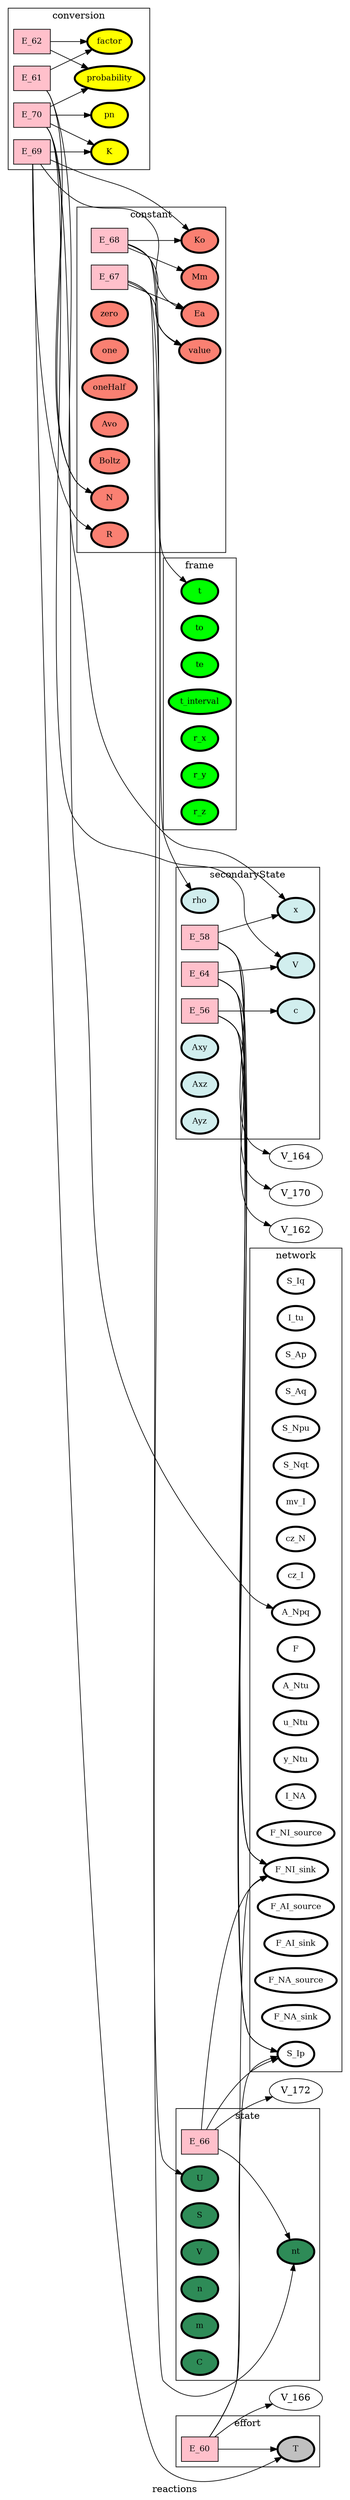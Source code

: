 digraph reactions {
label=reactions;
rankdir=LR;
subgraph cluster_reactions___network {
label=network;
rankdir=LR;
V_10 [fillcolor=white, fontsize=12, label=S_Iq, penwidth=3, style=filled];
V_11 [fillcolor=white, fontsize=12, label=I_tu, penwidth=3, style=filled];
V_12 [fillcolor=white, fontsize=12, label=S_Ap, penwidth=3, style=filled];
V_13 [fillcolor=white, fontsize=12, label=S_Aq, penwidth=3, style=filled];
V_14 [fillcolor=white, fontsize=12, label=S_Npu, penwidth=3, style=filled];
V_15 [fillcolor=white, fontsize=12, label=S_Nqt, penwidth=3, style=filled];
V_16 [fillcolor=white, fontsize=12, label=mv_I, penwidth=3, style=filled];
V_17 [fillcolor=white, fontsize=12, label=cz_N, penwidth=3, style=filled];
V_18 [fillcolor=white, fontsize=12, label=cz_I, penwidth=3, style=filled];
V_19 [fillcolor=white, fontsize=12, label=A_Npq, penwidth=3, style=filled];
V_2 [fillcolor=white, fontsize=12, label=F, penwidth=3, style=filled];
V_20 [fillcolor=white, fontsize=12, label=A_Ntu, penwidth=3, style=filled];
V_21 [fillcolor=white, fontsize=12, label=u_Ntu, penwidth=3, style=filled];
V_22 [fillcolor=white, fontsize=12, label=y_Ntu, penwidth=3, style=filled];
V_27 [fillcolor=white, fontsize=12, label=I_NA, penwidth=3, style=filled];
V_3 [fillcolor=white, fontsize=12, label=F_NI_source, penwidth=3, style=filled];
V_4 [fillcolor=white, fontsize=12, label=F_NI_sink, penwidth=3, style=filled];
V_5 [fillcolor=white, fontsize=12, label=F_AI_source, penwidth=3, style=filled];
V_6 [fillcolor=white, fontsize=12, label=F_AI_sink, penwidth=3, style=filled];
V_7 [fillcolor=white, fontsize=12, label=F_NA_source, penwidth=3, style=filled];
V_8 [fillcolor=white, fontsize=12, label=F_NA_sink, penwidth=3, style=filled];
V_9 [fillcolor=white, fontsize=12, label=S_Ip, penwidth=3, style=filled];
}

subgraph cluster_reactions___differenceOperator {
label=differenceOperator;
rankdir=LR;
}

subgraph cluster_reactions___frame {
label=frame;
rankdir=LR;
V_1 [fillcolor=green, fontsize=12, label=t, penwidth=3, style=filled];
V_105 [fillcolor=green, fontsize=12, label=to, penwidth=3, style=filled];
V_106 [fillcolor=green, fontsize=12, label=te, penwidth=3, style=filled];
V_107 [fillcolor=green, fontsize=12, label=t_interval, penwidth=3, style=filled];
V_23 [fillcolor=green, fontsize=12, label=r_x, penwidth=3, style=filled];
V_24 [fillcolor=green, fontsize=12, label=r_y, penwidth=3, style=filled];
V_25 [fillcolor=green, fontsize=12, label=r_z, penwidth=3, style=filled];
}

E_66 -> V_172  [splines=ortho];
E_66 -> V_4  [splines=ortho];
E_66 -> V_9  [splines=ortho];
subgraph cluster_reactions___state {
label=state;
rankdir=LR;
V_108 [fillcolor=seagreen, fontsize=12, label=U, penwidth=3, style=filled];
V_109 [fillcolor=seagreen, fontsize=12, label=S, penwidth=3, style=filled];
V_110 [fillcolor=seagreen, fontsize=12, label=V, penwidth=3, style=filled];
V_111 [fillcolor=seagreen, fontsize=12, label=n, penwidth=3, style=filled];
V_137 [fillcolor=seagreen, fontsize=12, label=m, penwidth=3, style=filled];
V_144 [fillcolor=seagreen, fontsize=12, label=C, penwidth=3, style=filled];
V_173 [fillcolor=seagreen, fontsize=12, label=nt, penwidth=3, style=filled];
E_66 [fillcolor=pink, fontsize=12, shape=box, style=filled];
E_66 -> V_173  [splines=ortho];
}

E_67 -> V_101  [splines=ortho];
E_67 -> V_108  [splines=ortho];
E_67 -> V_173  [splines=ortho];
E_68 -> V_1  [splines=ortho];
E_68 -> V_101  [splines=ortho];
E_68 -> V_132  [splines=ortho];
E_68 -> V_143  [splines=ortho];
subgraph cluster_reactions___constant {
label=constant;
rankdir=LR;
V_101 [fillcolor=salmon, fontsize=12, label=value, penwidth=3, style=filled];
V_102 [fillcolor=salmon, fontsize=12, label=zero, penwidth=3, style=filled];
V_103 [fillcolor=salmon, fontsize=12, label=one, penwidth=3, style=filled];
V_104 [fillcolor=salmon, fontsize=12, label=oneHalf, penwidth=3, style=filled];
V_121 [fillcolor=salmon, fontsize=12, label=Avo, penwidth=3, style=filled];
V_122 [fillcolor=salmon, fontsize=12, label=Boltz, penwidth=3, style=filled];
V_123 [fillcolor=salmon, fontsize=12, label=R, penwidth=3, style=filled];
V_132 [fillcolor=salmon, fontsize=12, label=Mm, penwidth=3, style=filled];
V_174 [fillcolor=salmon, fontsize=12, label=Ea, penwidth=3, style=filled];
V_175 [fillcolor=salmon, fontsize=12, label=Ko, penwidth=3, style=filled];
V_26 [fillcolor=salmon, fontsize=12, label=N, penwidth=3, style=filled];
E_67 [fillcolor=pink, fontsize=12, shape=box, style=filled];
E_67 -> V_174  [splines=ortho];
E_68 [fillcolor=pink, fontsize=12, shape=box, style=filled];
E_68 -> V_175  [splines=ortho];
}

E_60 -> V_166  [splines=ortho];
E_60 -> V_4  [splines=ortho];
E_60 -> V_9  [splines=ortho];
subgraph cluster_reactions___effort {
label=effort;
rankdir=LR;
V_167 [fillcolor=grey, fontsize=12, label=T, penwidth=3, style=filled];
E_60 [fillcolor=pink, fontsize=12, shape=box, style=filled];
E_60 -> V_167  [splines=ortho];
}

E_56 -> V_162  [splines=ortho];
E_56 -> V_4  [splines=ortho];
E_56 -> V_9  [splines=ortho];
E_58 -> V_164  [splines=ortho];
E_58 -> V_4  [splines=ortho];
E_58 -> V_9  [splines=ortho];
E_64 -> V_170  [splines=ortho];
E_64 -> V_4  [splines=ortho];
E_64 -> V_9  [splines=ortho];
subgraph cluster_reactions___secondaryState {
label=secondaryState;
rankdir=LR;
V_143 [fillcolor=lightcyan2, fontsize=12, label=rho, penwidth=3, style=filled];
V_148 [fillcolor=lightcyan2, fontsize=12, label=Axy, penwidth=3, style=filled];
V_149 [fillcolor=lightcyan2, fontsize=12, label=Axz, penwidth=3, style=filled];
V_150 [fillcolor=lightcyan2, fontsize=12, label=Ayz, penwidth=3, style=filled];
V_163 [fillcolor=lightcyan2, fontsize=12, label=c, penwidth=3, style=filled];
V_165 [fillcolor=lightcyan2, fontsize=12, label=x, penwidth=3, style=filled];
V_171 [fillcolor=lightcyan2, fontsize=12, label=V, penwidth=3, style=filled];
E_56 [fillcolor=pink, fontsize=12, shape=box, style=filled];
E_56 -> V_163  [splines=ortho];
E_58 [fillcolor=pink, fontsize=12, shape=box, style=filled];
E_58 -> V_165  [splines=ortho];
E_64 [fillcolor=pink, fontsize=12, shape=box, style=filled];
E_64 -> V_171  [splines=ortho];
}

subgraph cluster_reactions___diffState {
label=diffState;
rankdir=LR;
}

E_61 -> V_165  [splines=ortho];
E_61 -> V_26  [splines=ortho];
E_62 -> V_168  [splines=ortho];
E_69 -> V_123  [splines=ortho];
E_69 -> V_167  [splines=ortho];
E_69 -> V_174  [splines=ortho];
E_69 -> V_175  [splines=ortho];
E_70 -> V_169  [splines=ortho];
E_70 -> V_171  [splines=ortho];
E_70 -> V_176  [splines=ortho];
E_70 -> V_19  [splines=ortho];
E_70 -> V_26  [splines=ortho];
subgraph cluster_reactions___conversion {
label=conversion;
rankdir=LR;
V_168 [fillcolor=yellow, fontsize=12, label=factor, penwidth=3, style=filled];
V_169 [fillcolor=yellow, fontsize=12, label=probability, penwidth=3, style=filled];
V_176 [fillcolor=yellow, fontsize=12, label=K, penwidth=3, style=filled];
V_177 [fillcolor=yellow, fontsize=12, label=pn, penwidth=3, style=filled];
E_61 [fillcolor=pink, fontsize=12, shape=box, style=filled];
E_61 -> V_168  [splines=ortho];
E_62 [fillcolor=pink, fontsize=12, shape=box, style=filled];
E_62 -> V_169  [splines=ortho];
E_69 [fillcolor=pink, fontsize=12, shape=box, style=filled];
E_69 -> V_176  [splines=ortho];
E_70 [fillcolor=pink, fontsize=12, shape=box, style=filled];
E_70 -> V_177  [splines=ortho];
}

}
